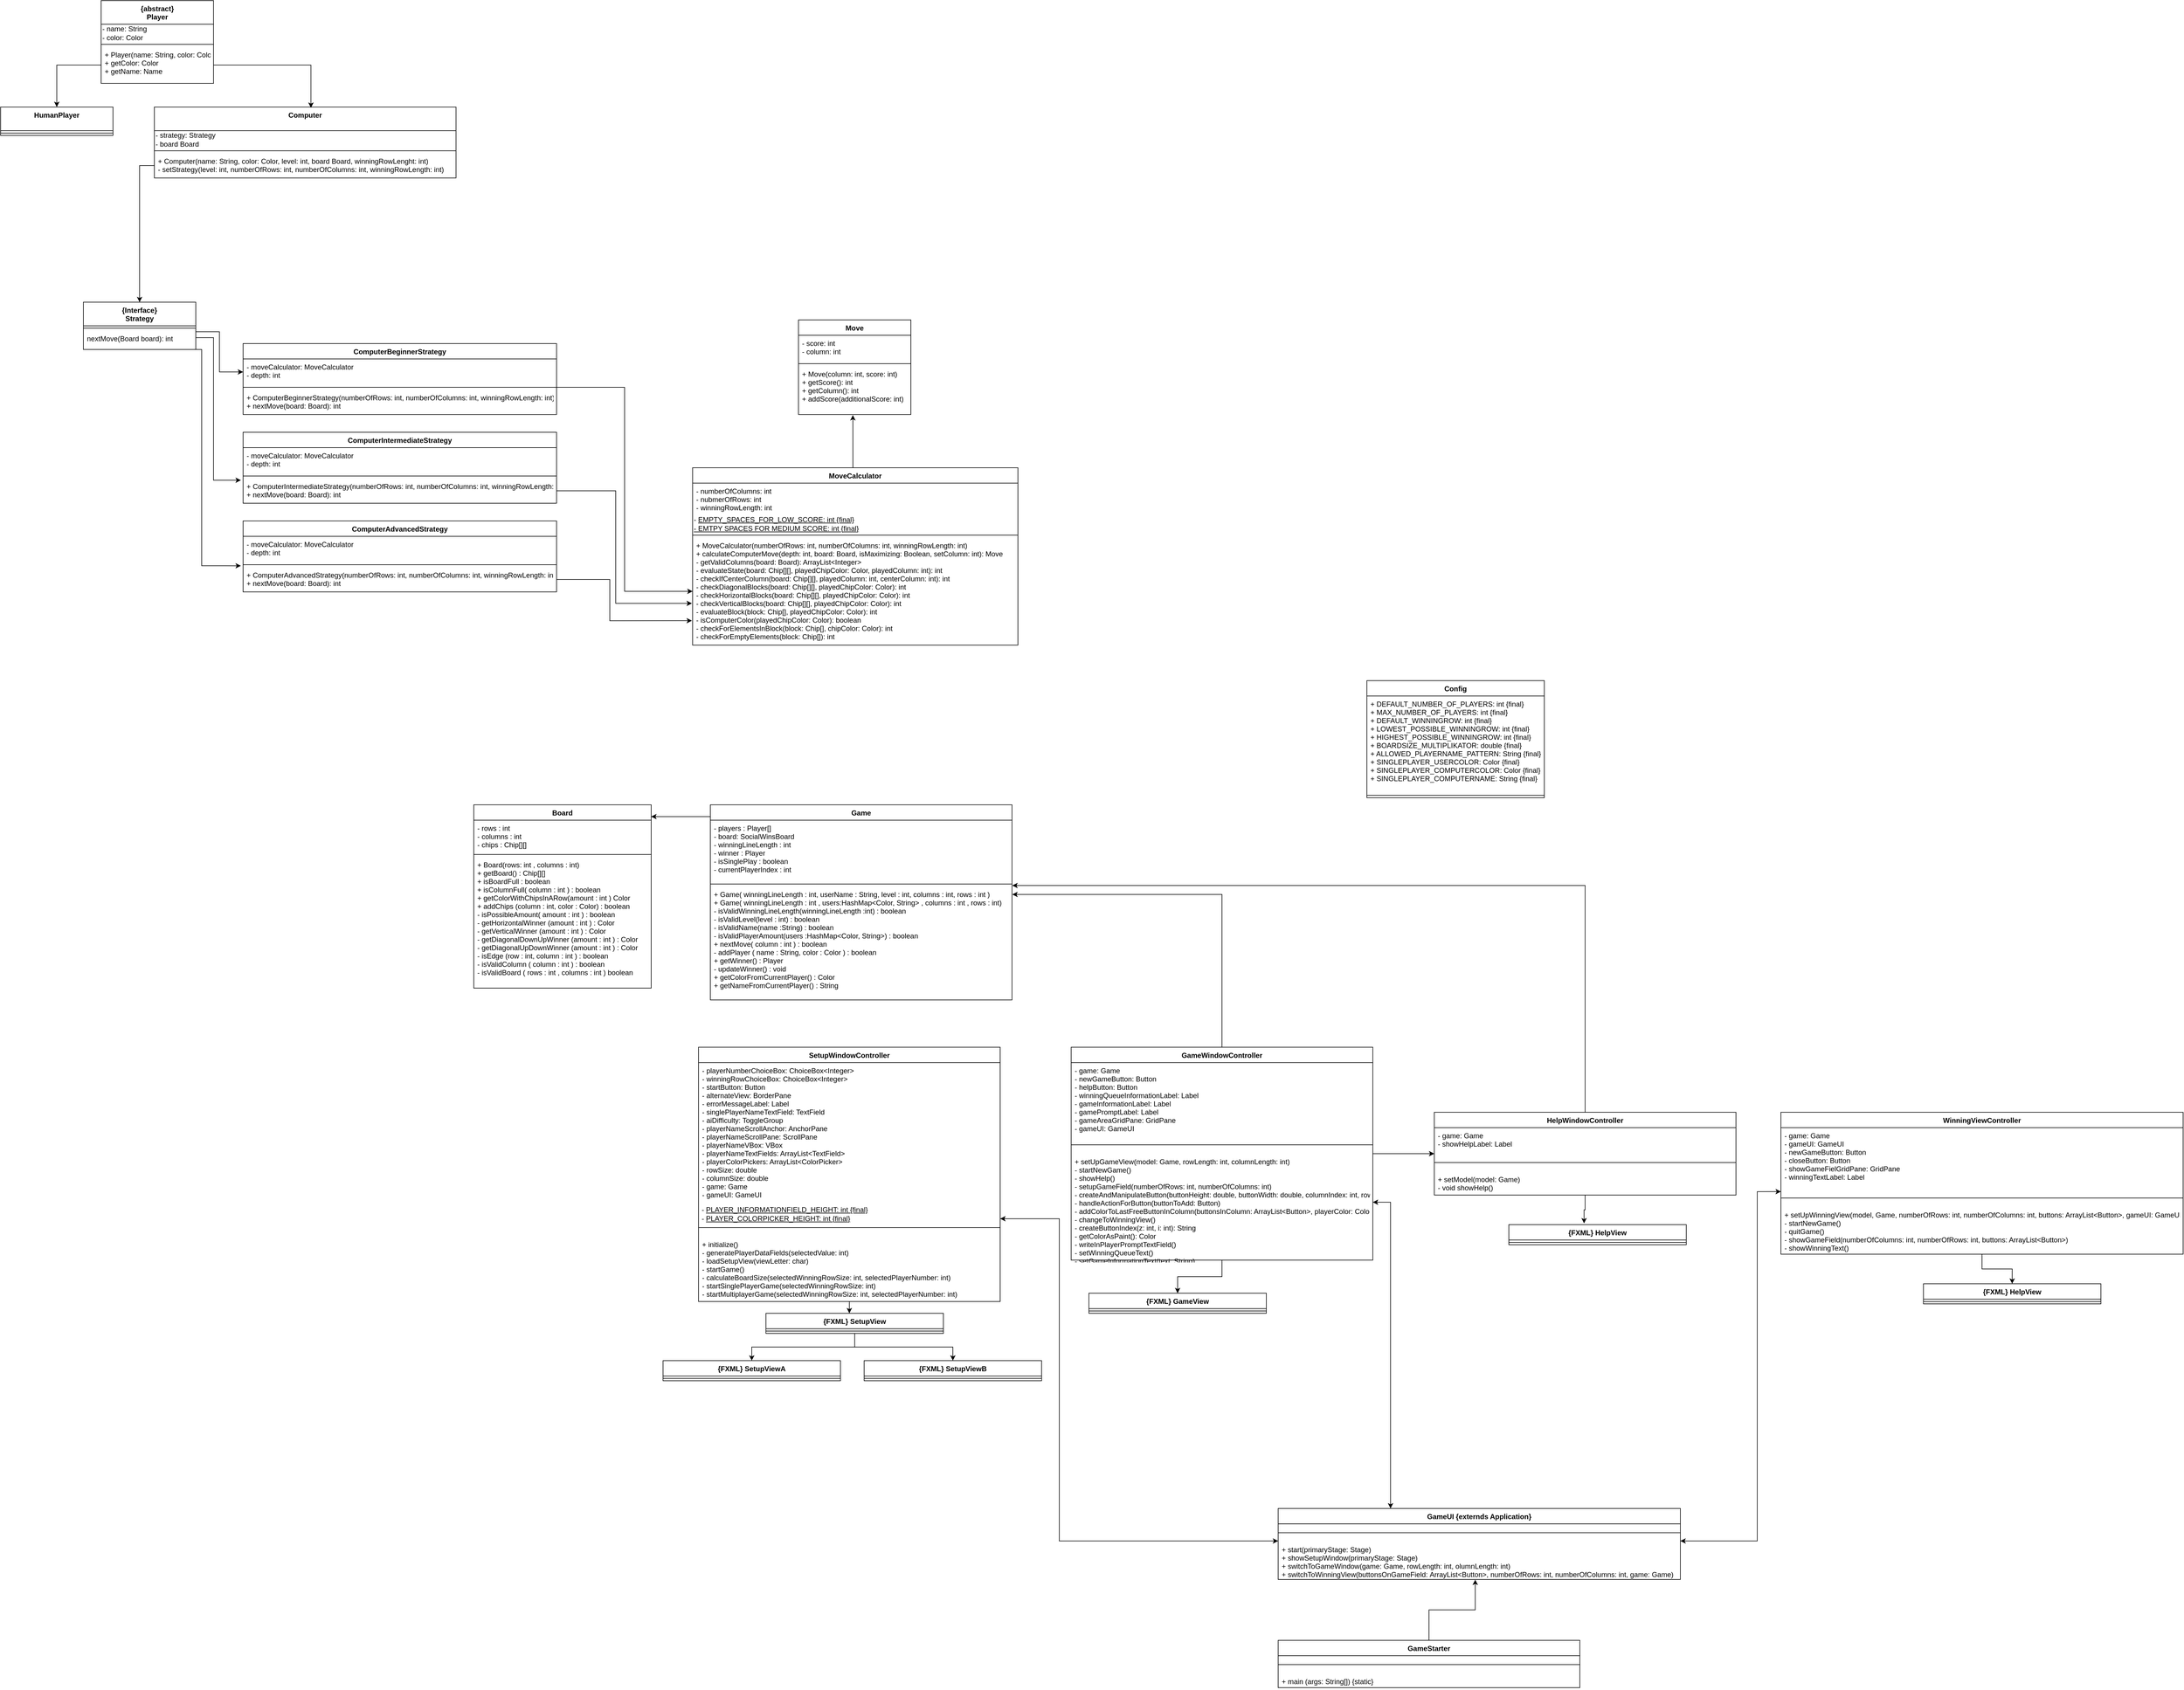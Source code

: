 <mxfile version="14.6.11" type="device"><diagram id="9Ed9OdNh4BtOiR-SQtaS" name="Page-1"><mxGraphModel dx="3671" dy="2689" grid="1" gridSize="10" guides="1" tooltips="1" connect="1" arrows="1" fold="1" page="1" pageScale="1" pageWidth="827" pageHeight="1169" math="0" shadow="0"><root><mxCell id="0"/><mxCell id="1" parent="0"/><mxCell id="uRFglynKYNF1CnmE4OdJ-5" value="Game&#xA;" style="swimlane;fontStyle=1;align=center;verticalAlign=top;childLayout=stackLayout;horizontal=1;startSize=26;horizontalStack=0;resizeParent=1;resizeParentMax=0;resizeLast=0;collapsible=1;marginBottom=0;" parent="1" vertex="1"><mxGeometry x="430" y="300" width="510" height="330" as="geometry"/></mxCell><mxCell id="uRFglynKYNF1CnmE4OdJ-6" value="- players : Player[]&#xA;- board: SocialWinsBoard&#xA;- winningLineLength : int&#xA;- winner : Player&#xA;- isSinglePlay : boolean&#xA;- currentPlayerIndex : int" style="text;strokeColor=none;fillColor=none;align=left;verticalAlign=top;spacingLeft=4;spacingRight=4;overflow=hidden;rotatable=0;points=[[0,0.5],[1,0.5]];portConstraint=eastwest;" parent="uRFglynKYNF1CnmE4OdJ-5" vertex="1"><mxGeometry y="26" width="510" height="104" as="geometry"/></mxCell><mxCell id="uRFglynKYNF1CnmE4OdJ-7" value="" style="line;strokeWidth=1;fillColor=none;align=left;verticalAlign=middle;spacingTop=-1;spacingLeft=3;spacingRight=3;rotatable=0;labelPosition=right;points=[];portConstraint=eastwest;" parent="uRFglynKYNF1CnmE4OdJ-5" vertex="1"><mxGeometry y="130" width="510" height="8" as="geometry"/></mxCell><mxCell id="uRFglynKYNF1CnmE4OdJ-8" value="+ Game( winningLineLength : int, userName : String, level : int, columns : int, rows : int )&#xA;+ Game( winningLineLength : int , users:HashMap&lt;Color, String&gt; , columns : int , rows : int) &#xA;- isValidWinningLineLength(winningLineLength :int) : boolean&#xA;- isValidLevel(level : int) : boolean&#xA;- isValidName(name :String) : boolean&#xA;- isValidPlayerAmount(users :HashMap&lt;Color, String&gt;) : boolean&#xA;+ nextMove( column : int ) : boolean&#xA;- addPlayer ( name : String, color : Color ) : boolean&#xA;+ getWinner() : Player&#xA;- updateWinner() : void&#xA;+ getColorFromCurrentPlayer() : Color&#xA;+ getNameFromCurrentPlayer() : String" style="text;strokeColor=none;fillColor=none;align=left;verticalAlign=top;spacingLeft=4;spacingRight=4;overflow=hidden;rotatable=0;points=[[0,0.5],[1,0.5]];portConstraint=eastwest;" parent="uRFglynKYNF1CnmE4OdJ-5" vertex="1"><mxGeometry y="138" width="510" height="192" as="geometry"/></mxCell><mxCell id="uRFglynKYNF1CnmE4OdJ-9" value="Config" style="swimlane;fontStyle=1;align=center;verticalAlign=top;childLayout=stackLayout;horizontal=1;startSize=26;horizontalStack=0;resizeParent=1;resizeParentMax=0;resizeLast=0;collapsible=1;marginBottom=0;" parent="1" vertex="1"><mxGeometry x="1540" y="90" width="300" height="198" as="geometry"/></mxCell><mxCell id="uRFglynKYNF1CnmE4OdJ-10" value="+ DEFAULT_NUMBER_OF_PLAYERS: int {final}&#xA;+ MAX_NUMBER_OF_PLAYERS: int {final}&#xA;+ DEFAULT_WINNINGROW: int {final}&#xA;+ LOWEST_POSSIBLE_WINNINGROW: int {final}&#xA;+ HIGHEST_POSSIBLE_WINNINGROW: int {final}&#xA;+ BOARDSIZE_MULTIPLIKATOR: double {final}&#xA;+ ALLOWED_PLAYERNAME_PATTERN: String {final}&#xA;+ SINGLEPLAYER_USERCOLOR: Color {final}&#xA;+ SINGLEPLAYER_COMPUTERCOLOR: Color {final}&#xA;+ SINGLEPLAYER_COMPUTERNAME: String {final}" style="text;strokeColor=none;fillColor=none;align=left;verticalAlign=top;spacingLeft=4;spacingRight=4;overflow=hidden;rotatable=0;points=[[0,0.5],[1,0.5]];portConstraint=eastwest;" parent="uRFglynKYNF1CnmE4OdJ-9" vertex="1"><mxGeometry y="26" width="300" height="164" as="geometry"/></mxCell><mxCell id="uRFglynKYNF1CnmE4OdJ-11" value="" style="line;strokeWidth=1;fillColor=none;align=left;verticalAlign=middle;spacingTop=-1;spacingLeft=3;spacingRight=3;rotatable=0;labelPosition=right;points=[];portConstraint=eastwest;" parent="uRFglynKYNF1CnmE4OdJ-9" vertex="1"><mxGeometry y="190" width="300" height="8" as="geometry"/></mxCell><mxCell id="uRFglynKYNF1CnmE4OdJ-12" style="edgeStyle=orthogonalEdgeStyle;rounded=0;orthogonalLoop=1;jettySize=auto;html=1;" parent="1" source="uRFglynKYNF1CnmE4OdJ-13" target="uRFglynKYNF1CnmE4OdJ-20" edge="1"><mxGeometry relative="1" as="geometry"><Array as="points"><mxPoint x="665" y="1150"/><mxPoint x="665" y="1150"/></Array></mxGeometry></mxCell><mxCell id="uRFglynKYNF1CnmE4OdJ-13" value="SetupWindowController" style="swimlane;fontStyle=1;align=center;verticalAlign=top;childLayout=stackLayout;horizontal=1;startSize=26;horizontalStack=0;resizeParent=1;resizeParentMax=0;resizeLast=0;collapsible=1;marginBottom=0;" parent="1" vertex="1"><mxGeometry x="410" y="710" width="510" height="430" as="geometry"/></mxCell><mxCell id="uRFglynKYNF1CnmE4OdJ-14" value="- playerNumberChoiceBox: ChoiceBox&lt;Integer&gt;&#xA;- winningRowChoiceBox: ChoiceBox&lt;Integer&gt;&#xA;- startButton: Button&#xA;- alternateView: BorderPane&#xA;- errorMessageLabel: Label&#xA;- singlePlayerNameTextField: TextField&#xA;- aiDifficulty: ToggleGroup&#xA;- playerNameScrollAnchor: AnchorPane&#xA;- playerNameScrollPane: ScrollPane&#xA;- playerNameVBox: VBox&#xA;- playerNameTextFields: ArrayList&lt;TextField&gt;&#xA;- playerColorPickers: ArrayList&lt;ColorPicker&gt;&#xA;- rowSize: double&#xA;- columnSize: double&#xA;- game: Game&#xA;- gameUI: GameUI" style="text;strokeColor=none;fillColor=none;align=left;verticalAlign=top;spacingLeft=4;spacingRight=4;overflow=hidden;rotatable=0;points=[[0,0.5],[1,0.5]];portConstraint=eastwest;" parent="uRFglynKYNF1CnmE4OdJ-13" vertex="1"><mxGeometry y="26" width="510" height="234" as="geometry"/></mxCell><mxCell id="uRFglynKYNF1CnmE4OdJ-15" value="&amp;nbsp;&lt;div align=&quot;left&quot;&gt;&amp;nbsp;- &lt;u&gt;PLAYER_INFORMATIONFIELD_HEIGHT: int {final}&lt;/u&gt; &lt;br&gt;&lt;/div&gt;&lt;div align=&quot;left&quot;&gt;&amp;nbsp;- &lt;u&gt;PLAYER_COLORPICKER_HEIGHT: int {final}&lt;/u&gt;&lt;/div&gt;" style="text;html=1;strokeColor=none;fillColor=none;align=left;verticalAlign=middle;whiteSpace=wrap;rounded=0;" parent="uRFglynKYNF1CnmE4OdJ-13" vertex="1"><mxGeometry y="260" width="510" height="30" as="geometry"/></mxCell><mxCell id="uRFglynKYNF1CnmE4OdJ-16" value="" style="line;strokeWidth=1;fillColor=none;align=left;verticalAlign=middle;spacingTop=-1;spacingLeft=3;spacingRight=3;rotatable=0;labelPosition=right;points=[];portConstraint=eastwest;" parent="uRFglynKYNF1CnmE4OdJ-13" vertex="1"><mxGeometry y="290" width="510" height="30" as="geometry"/></mxCell><mxCell id="uRFglynKYNF1CnmE4OdJ-17" value="+ initialize()&#xA;- generatePlayerDataFields(selectedValue: int)&#xA;- loadSetupView(viewLetter: char)&#xA;- startGame()&#xA;- calculateBoardSize(selectedWinningRowSize: int, selectedPlayerNumber: int)&#xA;- startSinglePlayerGame(selectedWinningRowSize: int)&#xA;- startMultiplayerGame(selectedWinningRowSize: int, selectedPlayerNumber: int)&#xA;&#xA;" style="text;strokeColor=none;fillColor=none;align=left;verticalAlign=top;spacingLeft=4;spacingRight=4;overflow=hidden;rotatable=0;points=[[0,0.5],[1,0.5]];portConstraint=eastwest;" parent="uRFglynKYNF1CnmE4OdJ-13" vertex="1"><mxGeometry y="320" width="510" height="110" as="geometry"/></mxCell><mxCell id="uRFglynKYNF1CnmE4OdJ-18" style="edgeStyle=orthogonalEdgeStyle;rounded=0;orthogonalLoop=1;jettySize=auto;html=1;exitX=0.5;exitY=1;exitDx=0;exitDy=0;" parent="1" source="uRFglynKYNF1CnmE4OdJ-20" target="uRFglynKYNF1CnmE4OdJ-22" edge="1"><mxGeometry relative="1" as="geometry"/></mxCell><mxCell id="uRFglynKYNF1CnmE4OdJ-19" style="edgeStyle=orthogonalEdgeStyle;rounded=0;orthogonalLoop=1;jettySize=auto;html=1;exitX=0.5;exitY=1;exitDx=0;exitDy=0;entryX=0.5;entryY=0;entryDx=0;entryDy=0;" parent="1" source="uRFglynKYNF1CnmE4OdJ-20" target="uRFglynKYNF1CnmE4OdJ-24" edge="1"><mxGeometry relative="1" as="geometry"/></mxCell><mxCell id="uRFglynKYNF1CnmE4OdJ-20" value="{FXML} SetupView" style="swimlane;fontStyle=1;align=center;verticalAlign=top;childLayout=stackLayout;horizontal=1;startSize=26;horizontalStack=0;resizeParent=1;resizeParentMax=0;resizeLast=0;collapsible=1;marginBottom=0;" parent="1" vertex="1"><mxGeometry x="524" y="1160" width="300" height="34" as="geometry"/></mxCell><mxCell id="uRFglynKYNF1CnmE4OdJ-21" value="" style="line;strokeWidth=1;fillColor=none;align=left;verticalAlign=middle;spacingTop=-1;spacingLeft=3;spacingRight=3;rotatable=0;labelPosition=right;points=[];portConstraint=eastwest;" parent="uRFglynKYNF1CnmE4OdJ-20" vertex="1"><mxGeometry y="26" width="300" height="8" as="geometry"/></mxCell><mxCell id="uRFglynKYNF1CnmE4OdJ-22" value="{FXML} SetupViewA" style="swimlane;fontStyle=1;align=center;verticalAlign=top;childLayout=stackLayout;horizontal=1;startSize=26;horizontalStack=0;resizeParent=1;resizeParentMax=0;resizeLast=0;collapsible=1;marginBottom=0;" parent="1" vertex="1"><mxGeometry x="350" y="1240" width="300" height="34" as="geometry"/></mxCell><mxCell id="uRFglynKYNF1CnmE4OdJ-23" value="" style="line;strokeWidth=1;fillColor=none;align=left;verticalAlign=middle;spacingTop=-1;spacingLeft=3;spacingRight=3;rotatable=0;labelPosition=right;points=[];portConstraint=eastwest;" parent="uRFglynKYNF1CnmE4OdJ-22" vertex="1"><mxGeometry y="26" width="300" height="8" as="geometry"/></mxCell><mxCell id="uRFglynKYNF1CnmE4OdJ-24" value="{FXML} SetupViewB" style="swimlane;fontStyle=1;align=center;verticalAlign=top;childLayout=stackLayout;horizontal=1;startSize=26;horizontalStack=0;resizeParent=1;resizeParentMax=0;resizeLast=0;collapsible=1;marginBottom=0;" parent="1" vertex="1"><mxGeometry x="690" y="1240" width="300" height="34" as="geometry"/></mxCell><mxCell id="uRFglynKYNF1CnmE4OdJ-25" value="" style="line;strokeWidth=1;fillColor=none;align=left;verticalAlign=middle;spacingTop=-1;spacingLeft=3;spacingRight=3;rotatable=0;labelPosition=right;points=[];portConstraint=eastwest;" parent="uRFglynKYNF1CnmE4OdJ-24" vertex="1"><mxGeometry y="26" width="300" height="8" as="geometry"/></mxCell><mxCell id="uRFglynKYNF1CnmE4OdJ-26" value="Board" style="swimlane;fontStyle=1;align=center;verticalAlign=top;childLayout=stackLayout;horizontal=1;startSize=26;horizontalStack=0;resizeParent=1;resizeParentMax=0;resizeLast=0;collapsible=1;marginBottom=0;" parent="1" vertex="1"><mxGeometry x="30" y="300" width="300" height="310" as="geometry"/></mxCell><mxCell id="uRFglynKYNF1CnmE4OdJ-27" value="- rows : int&#xA;- columns : int&#xA;- chips : Chip[][]&#xA;" style="text;strokeColor=none;fillColor=none;align=left;verticalAlign=top;spacingLeft=4;spacingRight=4;overflow=hidden;rotatable=0;points=[[0,0.5],[1,0.5]];portConstraint=eastwest;" parent="uRFglynKYNF1CnmE4OdJ-26" vertex="1"><mxGeometry y="26" width="300" height="54" as="geometry"/></mxCell><mxCell id="uRFglynKYNF1CnmE4OdJ-28" value="" style="line;strokeWidth=1;fillColor=none;align=left;verticalAlign=middle;spacingTop=-1;spacingLeft=3;spacingRight=3;rotatable=0;labelPosition=right;points=[];portConstraint=eastwest;" parent="uRFglynKYNF1CnmE4OdJ-26" vertex="1"><mxGeometry y="80" width="300" height="8" as="geometry"/></mxCell><mxCell id="uRFglynKYNF1CnmE4OdJ-29" value="+ Board(rows: int , columns : int)&#xA;+ getBoard() : Chip[][]&#xA;+ isBoardFull : boolean&#xA;+ isColumnFull( column : int ) : boolean&#xA;+ getColorWithChipsInARow(amount : int ) Color&#xA;+ addChips (column : int, color : Color) : boolean&#xA;- isPossibleAmount( amount : int ) : boolean&#xA;- getHorizontalWinner (amount : int ) : Color&#xA;- getVerticalWinner (amount : int ) : Color&#xA;- getDiagonalDownUpWinner (amount : int ) : Color&#xA;- getDiagonalUpDownWinner (amount : int ) : Color&#xA;- isEdge (row : int, column : int ) : boolean&#xA;- isValidColumn ( column : int ) : boolean&#xA;- isValidBoard ( rows : int , columns : int ) boolean" style="text;strokeColor=none;fillColor=none;align=left;verticalAlign=top;spacingLeft=4;spacingRight=4;overflow=hidden;rotatable=0;points=[[0,0.5],[1,0.5]];portConstraint=eastwest;" parent="uRFglynKYNF1CnmE4OdJ-26" vertex="1"><mxGeometry y="88" width="300" height="222" as="geometry"/></mxCell><mxCell id="uRFglynKYNF1CnmE4OdJ-30" style="edgeStyle=orthogonalEdgeStyle;rounded=0;orthogonalLoop=1;jettySize=auto;html=1;" parent="1" source="uRFglynKYNF1CnmE4OdJ-5" target="uRFglynKYNF1CnmE4OdJ-26" edge="1"><mxGeometry relative="1" as="geometry"><Array as="points"><mxPoint x="360" y="320"/><mxPoint x="360" y="320"/></Array><mxPoint x="380" y="260" as="sourcePoint"/><mxPoint x="380" y="640" as="targetPoint"/></mxGeometry></mxCell><mxCell id="XCrBafKpA9RttNwozqSw-8" style="edgeStyle=orthogonalEdgeStyle;rounded=0;orthogonalLoop=1;jettySize=auto;html=1;entryX=0.5;entryY=0;entryDx=0;entryDy=0;" parent="1" source="XCrBafKpA9RttNwozqSw-1" target="XCrBafKpA9RttNwozqSw-6" edge="1"><mxGeometry relative="1" as="geometry"/></mxCell><mxCell id="XCrBafKpA9RttNwozqSw-13" style="edgeStyle=orthogonalEdgeStyle;rounded=0;orthogonalLoop=1;jettySize=auto;html=1;entryX=0;entryY=0.5;entryDx=0;entryDy=0;" parent="1" source="XCrBafKpA9RttNwozqSw-1" target="XCrBafKpA9RttNwozqSw-9" edge="1"><mxGeometry relative="1" as="geometry"/></mxCell><mxCell id="XCrBafKpA9RttNwozqSw-17" style="edgeStyle=orthogonalEdgeStyle;rounded=0;orthogonalLoop=1;jettySize=auto;html=1;entryX=1.001;entryY=0.071;entryDx=0;entryDy=0;entryPerimeter=0;" parent="1" source="XCrBafKpA9RttNwozqSw-1" target="uRFglynKYNF1CnmE4OdJ-8" edge="1"><mxGeometry relative="1" as="geometry"/></mxCell><mxCell id="XCrBafKpA9RttNwozqSw-1" value="GameWindowController" style="swimlane;fontStyle=1;align=center;verticalAlign=top;childLayout=stackLayout;horizontal=1;startSize=26;horizontalStack=0;resizeParent=1;resizeParentMax=0;resizeLast=0;collapsible=1;marginBottom=0;" parent="1" vertex="1"><mxGeometry x="1040" y="710" width="510" height="360" as="geometry"/></mxCell><mxCell id="XCrBafKpA9RttNwozqSw-2" value="- game: Game&#xA;- newGameButton: Button&#xA;- helpButton: Button&#xA;- winningQueueInformationLabel: Label&#xA;- gameInformationLabel: Label&#xA;- gamePromptLabel: Label&#xA;- gameAreaGridPane: GridPane&#xA;- gameUI: GameUI" style="text;strokeColor=none;fillColor=none;align=left;verticalAlign=top;spacingLeft=4;spacingRight=4;overflow=hidden;rotatable=0;points=[[0,0.5],[1,0.5]];portConstraint=eastwest;" parent="XCrBafKpA9RttNwozqSw-1" vertex="1"><mxGeometry y="26" width="510" height="124" as="geometry"/></mxCell><mxCell id="XCrBafKpA9RttNwozqSw-4" value="" style="line;strokeWidth=1;fillColor=none;align=left;verticalAlign=middle;spacingTop=-1;spacingLeft=3;spacingRight=3;rotatable=0;labelPosition=right;points=[];portConstraint=eastwest;" parent="XCrBafKpA9RttNwozqSw-1" vertex="1"><mxGeometry y="150" width="510" height="30" as="geometry"/></mxCell><mxCell id="XCrBafKpA9RttNwozqSw-5" value="+ setUpGameView(model: Game, rowLength: int, columnLength: int)&#xA;- startNewGame()&#xA;- showHelp()&#xA;- setupGameField(numberOfRows: int, numberOfColumns: int)&#xA;- createAndManipulateButton(buttonHeight: double, buttonWidth: double, columnIndex: int, rowIndex: int): Button&#xA;- handleActionForButton(buttonToAdd: Button)&#xA;- addColorToLastFreeButtonInColumn(buttonsInColumn: ArrayList&lt;Button&gt;, playerColor: Color)&#xA;- changeToWinningView()&#xA;- createButtonIndex(z: int, i: int): String&#xA;- getColorAsPaint(): Color&#xA;- writeInPlayerPromptTextField()&#xA;- setWinningQueueText()&#xA;- setGameInformationText(text: String)&#xA;&#xA;" style="text;strokeColor=none;fillColor=none;align=left;verticalAlign=top;spacingLeft=4;spacingRight=4;overflow=hidden;rotatable=0;points=[[0,0.5],[1,0.5]];portConstraint=eastwest;" parent="XCrBafKpA9RttNwozqSw-1" vertex="1"><mxGeometry y="180" width="510" height="180" as="geometry"/></mxCell><mxCell id="XCrBafKpA9RttNwozqSw-6" value="{FXML} GameView" style="swimlane;fontStyle=1;align=center;verticalAlign=top;childLayout=stackLayout;horizontal=1;startSize=26;horizontalStack=0;resizeParent=1;resizeParentMax=0;resizeLast=0;collapsible=1;marginBottom=0;" parent="1" vertex="1"><mxGeometry x="1070" y="1126" width="300" height="34" as="geometry"/></mxCell><mxCell id="XCrBafKpA9RttNwozqSw-7" value="" style="line;strokeWidth=1;fillColor=none;align=left;verticalAlign=middle;spacingTop=-1;spacingLeft=3;spacingRight=3;rotatable=0;labelPosition=right;points=[];portConstraint=eastwest;" parent="XCrBafKpA9RttNwozqSw-6" vertex="1"><mxGeometry y="26" width="300" height="8" as="geometry"/></mxCell><mxCell id="XCrBafKpA9RttNwozqSw-16" style="edgeStyle=orthogonalEdgeStyle;rounded=0;orthogonalLoop=1;jettySize=auto;html=1;entryX=0.424;entryY=-0.062;entryDx=0;entryDy=0;entryPerimeter=0;" parent="1" source="XCrBafKpA9RttNwozqSw-9" target="XCrBafKpA9RttNwozqSw-14" edge="1"><mxGeometry relative="1" as="geometry"/></mxCell><mxCell id="XCrBafKpA9RttNwozqSw-18" style="edgeStyle=orthogonalEdgeStyle;rounded=0;orthogonalLoop=1;jettySize=auto;html=1;entryX=1.001;entryY=-0.008;entryDx=0;entryDy=0;entryPerimeter=0;" parent="1" source="XCrBafKpA9RttNwozqSw-9" target="uRFglynKYNF1CnmE4OdJ-8" edge="1"><mxGeometry relative="1" as="geometry"/></mxCell><mxCell id="XCrBafKpA9RttNwozqSw-9" value="HelpWindowController" style="swimlane;fontStyle=1;align=center;verticalAlign=top;childLayout=stackLayout;horizontal=1;startSize=26;horizontalStack=0;resizeParent=1;resizeParentMax=0;resizeLast=0;collapsible=1;marginBottom=0;" parent="1" vertex="1"><mxGeometry x="1654" y="820" width="510" height="140" as="geometry"/></mxCell><mxCell id="XCrBafKpA9RttNwozqSw-10" value="- game: Game&#xA;- showHelpLabel: Label" style="text;strokeColor=none;fillColor=none;align=left;verticalAlign=top;spacingLeft=4;spacingRight=4;overflow=hidden;rotatable=0;points=[[0,0.5],[1,0.5]];portConstraint=eastwest;" parent="XCrBafKpA9RttNwozqSw-9" vertex="1"><mxGeometry y="26" width="510" height="44" as="geometry"/></mxCell><mxCell id="XCrBafKpA9RttNwozqSw-11" value="" style="line;strokeWidth=1;fillColor=none;align=left;verticalAlign=middle;spacingTop=-1;spacingLeft=3;spacingRight=3;rotatable=0;labelPosition=right;points=[];portConstraint=eastwest;" parent="XCrBafKpA9RttNwozqSw-9" vertex="1"><mxGeometry y="70" width="510" height="30" as="geometry"/></mxCell><mxCell id="XCrBafKpA9RttNwozqSw-12" value="+ setModel(model: Game)&#xA;- void showHelp()&#xA;&#xA;" style="text;strokeColor=none;fillColor=none;align=left;verticalAlign=top;spacingLeft=4;spacingRight=4;overflow=hidden;rotatable=0;points=[[0,0.5],[1,0.5]];portConstraint=eastwest;" parent="XCrBafKpA9RttNwozqSw-9" vertex="1"><mxGeometry y="100" width="510" height="40" as="geometry"/></mxCell><mxCell id="XCrBafKpA9RttNwozqSw-14" value="{FXML} HelpView" style="swimlane;fontStyle=1;align=center;verticalAlign=top;childLayout=stackLayout;horizontal=1;startSize=26;horizontalStack=0;resizeParent=1;resizeParentMax=0;resizeLast=0;collapsible=1;marginBottom=0;" parent="1" vertex="1"><mxGeometry x="1780" y="1010" width="300" height="34" as="geometry"/></mxCell><mxCell id="XCrBafKpA9RttNwozqSw-15" value="" style="line;strokeWidth=1;fillColor=none;align=left;verticalAlign=middle;spacingTop=-1;spacingLeft=3;spacingRight=3;rotatable=0;labelPosition=right;points=[];portConstraint=eastwest;" parent="XCrBafKpA9RttNwozqSw-14" vertex="1"><mxGeometry y="26" width="300" height="8" as="geometry"/></mxCell><mxCell id="XCrBafKpA9RttNwozqSw-26" style="edgeStyle=orthogonalEdgeStyle;rounded=0;orthogonalLoop=1;jettySize=auto;html=1;entryX=0.49;entryY=1.007;entryDx=0;entryDy=0;entryPerimeter=0;" parent="1" source="XCrBafKpA9RttNwozqSw-19" target="XCrBafKpA9RttNwozqSw-25" edge="1"><mxGeometry relative="1" as="geometry"/></mxCell><mxCell id="XCrBafKpA9RttNwozqSw-19" value="GameStarter" style="swimlane;fontStyle=1;align=center;verticalAlign=top;childLayout=stackLayout;horizontal=1;startSize=26;horizontalStack=0;resizeParent=1;resizeParentMax=0;resizeLast=0;collapsible=1;marginBottom=0;" parent="1" vertex="1"><mxGeometry x="1390" y="1713" width="510" height="80" as="geometry"/></mxCell><mxCell id="XCrBafKpA9RttNwozqSw-21" value="" style="line;strokeWidth=1;fillColor=none;align=left;verticalAlign=middle;spacingTop=-1;spacingLeft=3;spacingRight=3;rotatable=0;labelPosition=right;points=[];portConstraint=eastwest;" parent="XCrBafKpA9RttNwozqSw-19" vertex="1"><mxGeometry y="26" width="510" height="30" as="geometry"/></mxCell><mxCell id="XCrBafKpA9RttNwozqSw-22" value="+ main (args: String[]) {static}" style="text;strokeColor=none;fillColor=none;align=left;verticalAlign=top;spacingLeft=4;spacingRight=4;overflow=hidden;rotatable=0;points=[[0,0.5],[1,0.5]];portConstraint=eastwest;" parent="XCrBafKpA9RttNwozqSw-19" vertex="1"><mxGeometry y="56" width="510" height="24" as="geometry"/></mxCell><mxCell id="XCrBafKpA9RttNwozqSw-28" style="edgeStyle=orthogonalEdgeStyle;rounded=0;orthogonalLoop=1;jettySize=auto;html=1;entryX=1;entryY=0.456;entryDx=0;entryDy=0;entryPerimeter=0;startArrow=classic;startFill=1;" parent="1" source="XCrBafKpA9RttNwozqSw-23" target="XCrBafKpA9RttNwozqSw-5" edge="1"><mxGeometry relative="1" as="geometry"><Array as="points"><mxPoint x="1580" y="972"/></Array></mxGeometry></mxCell><mxCell id="XCrBafKpA9RttNwozqSw-29" style="edgeStyle=orthogonalEdgeStyle;rounded=0;orthogonalLoop=1;jettySize=auto;html=1;entryX=1;entryY=1;entryDx=0;entryDy=0;startArrow=classic;startFill=1;" parent="1" source="XCrBafKpA9RttNwozqSw-23" target="uRFglynKYNF1CnmE4OdJ-15" edge="1"><mxGeometry relative="1" as="geometry"><Array as="points"><mxPoint x="1020" y="1545"/><mxPoint x="1020" y="1000"/></Array></mxGeometry></mxCell><mxCell id="oss4Fm5Z9hbPx653TXZi-8" style="edgeStyle=orthogonalEdgeStyle;rounded=0;orthogonalLoop=1;jettySize=auto;html=1;entryX=0;entryY=1.04;entryDx=0;entryDy=0;entryPerimeter=0;startArrow=classic;startFill=1;" parent="1" source="XCrBafKpA9RttNwozqSw-23" target="oss4Fm5Z9hbPx653TXZi-2" edge="1"><mxGeometry relative="1" as="geometry"><Array as="points"><mxPoint x="2200" y="1545"/><mxPoint x="2200" y="954"/></Array></mxGeometry></mxCell><mxCell id="XCrBafKpA9RttNwozqSw-23" value="GameUI {externds Application}" style="swimlane;fontStyle=1;align=center;verticalAlign=top;childLayout=stackLayout;horizontal=1;startSize=26;horizontalStack=0;resizeParent=1;resizeParentMax=0;resizeLast=0;collapsible=1;marginBottom=0;" parent="1" vertex="1"><mxGeometry x="1390" y="1490" width="680" height="120" as="geometry"/></mxCell><mxCell id="XCrBafKpA9RttNwozqSw-24" value="" style="line;strokeWidth=1;fillColor=none;align=left;verticalAlign=middle;spacingTop=-1;spacingLeft=3;spacingRight=3;rotatable=0;labelPosition=right;points=[];portConstraint=eastwest;" parent="XCrBafKpA9RttNwozqSw-23" vertex="1"><mxGeometry y="26" width="680" height="30" as="geometry"/></mxCell><mxCell id="XCrBafKpA9RttNwozqSw-25" value="+ start(primaryStage: Stage)&#xA;+ showSetupWindow(primaryStage: Stage)&#xA;+ switchToGameWindow(game: Game, rowLength: int, olumnLength: int)&#xA;+ switchToWinningView(buttonsOnGameField: ArrayList&lt;Button&gt;, numberOfRows: int, numberOfColumns: int, game: Game)" style="text;strokeColor=none;fillColor=none;align=left;verticalAlign=top;spacingLeft=4;spacingRight=4;overflow=hidden;rotatable=0;points=[[0,0.5],[1,0.5]];portConstraint=eastwest;" parent="XCrBafKpA9RttNwozqSw-23" vertex="1"><mxGeometry y="56" width="680" height="64" as="geometry"/></mxCell><mxCell id="oss4Fm5Z9hbPx653TXZi-7" style="edgeStyle=orthogonalEdgeStyle;rounded=0;orthogonalLoop=1;jettySize=auto;html=1;entryX=0.5;entryY=0;entryDx=0;entryDy=0;" parent="1" source="oss4Fm5Z9hbPx653TXZi-1" target="oss4Fm5Z9hbPx653TXZi-5" edge="1"><mxGeometry relative="1" as="geometry"/></mxCell><mxCell id="oss4Fm5Z9hbPx653TXZi-1" value="WinningViewController" style="swimlane;fontStyle=1;align=center;verticalAlign=top;childLayout=stackLayout;horizontal=1;startSize=26;horizontalStack=0;resizeParent=1;resizeParentMax=0;resizeLast=0;collapsible=1;marginBottom=0;" parent="1" vertex="1"><mxGeometry x="2240" y="820" width="680" height="240" as="geometry"/></mxCell><mxCell id="oss4Fm5Z9hbPx653TXZi-2" value="- game: Game&#xA;- gameUI: GameUI&#xA;- newGameButton: Button&#xA;- closeButton: Button&#xA;- showGameFielGridPane: GridPane&#xA;- winningTextLabel: Label" style="text;strokeColor=none;fillColor=none;align=left;verticalAlign=top;spacingLeft=4;spacingRight=4;overflow=hidden;rotatable=0;points=[[0,0.5],[1,0.5]];portConstraint=eastwest;" parent="oss4Fm5Z9hbPx653TXZi-1" vertex="1"><mxGeometry y="26" width="680" height="104" as="geometry"/></mxCell><mxCell id="oss4Fm5Z9hbPx653TXZi-3" value="" style="line;strokeWidth=1;fillColor=none;align=left;verticalAlign=middle;spacingTop=-1;spacingLeft=3;spacingRight=3;rotatable=0;labelPosition=right;points=[];portConstraint=eastwest;" parent="oss4Fm5Z9hbPx653TXZi-1" vertex="1"><mxGeometry y="130" width="680" height="30" as="geometry"/></mxCell><mxCell id="oss4Fm5Z9hbPx653TXZi-4" value="+ setUpWinningView(model, Game, numberOfRows: int, numberOfColumns: int, buttons: ArrayList&lt;Button&gt;, gameUI: GameUI)&#xA;- startNewGame()&#xA;- quitGame()&#xA;- showGameField(numberOfColumns: int, numberOfRows: int, buttons: ArrayList&lt;Button&gt;)&#xA;- showWinningText()" style="text;strokeColor=none;fillColor=none;align=left;verticalAlign=top;spacingLeft=4;spacingRight=4;overflow=hidden;rotatable=0;points=[[0,0.5],[1,0.5]];portConstraint=eastwest;" parent="oss4Fm5Z9hbPx653TXZi-1" vertex="1"><mxGeometry y="160" width="680" height="80" as="geometry"/></mxCell><mxCell id="oss4Fm5Z9hbPx653TXZi-5" value="{FXML} HelpView" style="swimlane;fontStyle=1;align=center;verticalAlign=top;childLayout=stackLayout;horizontal=1;startSize=26;horizontalStack=0;resizeParent=1;resizeParentMax=0;resizeLast=0;collapsible=1;marginBottom=0;" parent="1" vertex="1"><mxGeometry x="2481" y="1110" width="300" height="34" as="geometry"/></mxCell><mxCell id="oss4Fm5Z9hbPx653TXZi-6" value="" style="line;strokeWidth=1;fillColor=none;align=left;verticalAlign=middle;spacingTop=-1;spacingLeft=3;spacingRight=3;rotatable=0;labelPosition=right;points=[];portConstraint=eastwest;" parent="oss4Fm5Z9hbPx653TXZi-5" vertex="1"><mxGeometry y="26" width="300" height="8" as="geometry"/></mxCell><mxCell id="BdQIZn6ZivdweKjEHEf0-11" style="edgeStyle=orthogonalEdgeStyle;rounded=0;orthogonalLoop=1;jettySize=auto;html=1;entryX=0.484;entryY=1.012;entryDx=0;entryDy=0;entryPerimeter=0;" edge="1" parent="1" source="BdQIZn6ZivdweKjEHEf0-1" target="BdQIZn6ZivdweKjEHEf0-10"><mxGeometry relative="1" as="geometry"><mxPoint x="675" y="-350" as="targetPoint"/><Array as="points"><mxPoint x="671" y="-290"/><mxPoint x="671" y="-290"/></Array></mxGeometry></mxCell><mxCell id="BdQIZn6ZivdweKjEHEf0-1" value="MoveCalculator" style="swimlane;fontStyle=1;align=center;verticalAlign=top;childLayout=stackLayout;horizontal=1;startSize=26;horizontalStack=0;resizeParent=1;resizeParentMax=0;resizeLast=0;collapsible=1;marginBottom=0;" vertex="1" parent="1"><mxGeometry x="400" y="-270" width="550" height="300" as="geometry"/></mxCell><mxCell id="BdQIZn6ZivdweKjEHEf0-2" value="- numberOfColumns: int&#xA;- nubmerOfRows: int&#xA;- winningRowLength: int&#xA;" style="text;strokeColor=none;fillColor=none;align=left;verticalAlign=top;spacingLeft=4;spacingRight=4;overflow=hidden;rotatable=0;points=[[0,0.5],[1,0.5]];portConstraint=eastwest;" vertex="1" parent="BdQIZn6ZivdweKjEHEf0-1"><mxGeometry y="26" width="550" height="54" as="geometry"/></mxCell><mxCell id="BdQIZn6ZivdweKjEHEf0-5" value="- &lt;u&gt;EMPTY_SPACES_FOR_LOW_SCORE: int {final}&lt;br&gt;- EMTPY SPACES FOR MEDIUM SCORE: int {final}&lt;/u&gt;" style="text;html=1;strokeColor=none;fillColor=none;align=left;verticalAlign=middle;whiteSpace=wrap;rounded=0;" vertex="1" parent="BdQIZn6ZivdweKjEHEf0-1"><mxGeometry y="80" width="550" height="30" as="geometry"/></mxCell><mxCell id="BdQIZn6ZivdweKjEHEf0-3" value="" style="line;strokeWidth=1;fillColor=none;align=left;verticalAlign=middle;spacingTop=-1;spacingLeft=3;spacingRight=3;rotatable=0;labelPosition=right;points=[];portConstraint=eastwest;" vertex="1" parent="BdQIZn6ZivdweKjEHEf0-1"><mxGeometry y="110" width="550" height="8" as="geometry"/></mxCell><mxCell id="BdQIZn6ZivdweKjEHEf0-4" value="+ MoveCalculator(numberOfRows: int, numberOfColumns: int, winningRowLength: int)&#xA;+ calculateComputerMove(depth: int, board: Board, isMaximizing: Boolean, setColumn: int): Move&#xA;- getValidColumns(board: Board): ArrayList&lt;Integer&gt;&#xA;- evaluateState(board: Chip[][], playedChipColor: Color, playedColumn: int): int&#xA;- checkIfCenterColumn(board: Chip[][], playedColumn: int, centerColumn: int): int&#xA;- checkDiagonalBlocks(board: Chip[][], playedChipColor: Color): int&#xA;- checkHorizontalBlocks(board: Chip[][], playedChipColor: Color): int&#xA;- checkVerticalBlocks(board: Chip[][], playedChipColor: Color): int&#xA;- evaluateBlock(block: Chip[], playedChipColor: Color): int&#xA;- isComputerColor(playedChipColor: Color): boolean&#xA;- checkForElementsInBlock(block: Chip[], chipColor: Color): int&#xA;- checkForEmptyElements(block: Chip[]): int&#xA;" style="text;strokeColor=none;fillColor=none;align=left;verticalAlign=top;spacingLeft=4;spacingRight=4;overflow=hidden;rotatable=0;points=[[0,0.5],[1,0.5]];portConstraint=eastwest;" vertex="1" parent="BdQIZn6ZivdweKjEHEf0-1"><mxGeometry y="118" width="550" height="182" as="geometry"/></mxCell><mxCell id="BdQIZn6ZivdweKjEHEf0-6" value="Move" style="swimlane;fontStyle=1;align=center;verticalAlign=top;childLayout=stackLayout;horizontal=1;startSize=26;horizontalStack=0;resizeParent=1;resizeParentMax=0;resizeLast=0;collapsible=1;marginBottom=0;" vertex="1" parent="1"><mxGeometry x="579" y="-520" width="190" height="160" as="geometry"/></mxCell><mxCell id="BdQIZn6ZivdweKjEHEf0-7" value="- score: int&#xA;- column: int" style="text;strokeColor=none;fillColor=none;align=left;verticalAlign=top;spacingLeft=4;spacingRight=4;overflow=hidden;rotatable=0;points=[[0,0.5],[1,0.5]];portConstraint=eastwest;" vertex="1" parent="BdQIZn6ZivdweKjEHEf0-6"><mxGeometry y="26" width="190" height="44" as="geometry"/></mxCell><mxCell id="BdQIZn6ZivdweKjEHEf0-9" value="" style="line;strokeWidth=1;fillColor=none;align=left;verticalAlign=middle;spacingTop=-1;spacingLeft=3;spacingRight=3;rotatable=0;labelPosition=right;points=[];portConstraint=eastwest;" vertex="1" parent="BdQIZn6ZivdweKjEHEf0-6"><mxGeometry y="70" width="190" height="8" as="geometry"/></mxCell><mxCell id="BdQIZn6ZivdweKjEHEf0-10" value="+ Move(column: int, score: int)&#xA;+ getScore(): int&#xA;+ getColumn(): int&#xA;+ addScore(additionalScore: int)&#xA;" style="text;strokeColor=none;fillColor=none;align=left;verticalAlign=top;spacingLeft=4;spacingRight=4;overflow=hidden;rotatable=0;points=[[0,0.5],[1,0.5]];portConstraint=eastwest;" vertex="1" parent="BdQIZn6ZivdweKjEHEf0-6"><mxGeometry y="78" width="190" height="82" as="geometry"/></mxCell><mxCell id="BdQIZn6ZivdweKjEHEf0-37" style="edgeStyle=orthogonalEdgeStyle;rounded=0;orthogonalLoop=1;jettySize=auto;html=1;exitX=1;exitY=0.75;exitDx=0;exitDy=0;entryX=-0.007;entryY=0.074;entryDx=0;entryDy=0;entryPerimeter=0;" edge="1" parent="1" source="BdQIZn6ZivdweKjEHEf0-13" target="BdQIZn6ZivdweKjEHEf0-24"><mxGeometry relative="1" as="geometry"><Array as="points"><mxPoint x="-410" y="-490"/><mxPoint x="-410" y="-249"/></Array></mxGeometry></mxCell><mxCell id="BdQIZn6ZivdweKjEHEf0-38" style="edgeStyle=orthogonalEdgeStyle;rounded=0;orthogonalLoop=1;jettySize=auto;html=1;exitX=1;exitY=0.75;exitDx=0;exitDy=0;entryX=-0.007;entryY=-0.052;entryDx=0;entryDy=0;entryPerimeter=0;" edge="1" parent="1" source="BdQIZn6ZivdweKjEHEf0-13" target="BdQIZn6ZivdweKjEHEf0-28"><mxGeometry relative="1" as="geometry"><Array as="points"><mxPoint x="-440" y="-470"/><mxPoint x="-430" y="-470"/><mxPoint x="-430" y="-104"/></Array></mxGeometry></mxCell><mxCell id="BdQIZn6ZivdweKjEHEf0-13" value="{Interface}&#xA;Strategy" style="swimlane;fontStyle=1;align=center;verticalAlign=top;childLayout=stackLayout;horizontal=1;startSize=40;horizontalStack=0;resizeParent=1;resizeParentMax=0;resizeLast=0;collapsible=1;marginBottom=0;" vertex="1" parent="1"><mxGeometry x="-630" y="-550" width="190" height="80" as="geometry"/></mxCell><mxCell id="BdQIZn6ZivdweKjEHEf0-15" value="" style="line;strokeWidth=1;fillColor=none;align=left;verticalAlign=middle;spacingTop=-1;spacingLeft=3;spacingRight=3;rotatable=0;labelPosition=right;points=[];portConstraint=eastwest;" vertex="1" parent="BdQIZn6ZivdweKjEHEf0-13"><mxGeometry y="40" width="190" height="8" as="geometry"/></mxCell><mxCell id="BdQIZn6ZivdweKjEHEf0-16" value="nextMove(Board board): int" style="text;strokeColor=none;fillColor=none;align=left;verticalAlign=top;spacingLeft=4;spacingRight=4;overflow=hidden;rotatable=0;points=[[0,0.5],[1,0.5]];portConstraint=eastwest;" vertex="1" parent="BdQIZn6ZivdweKjEHEf0-13"><mxGeometry y="48" width="190" height="32" as="geometry"/></mxCell><mxCell id="BdQIZn6ZivdweKjEHEf0-17" value="ComputerBeginnerStrategy" style="swimlane;fontStyle=1;align=center;verticalAlign=top;childLayout=stackLayout;horizontal=1;startSize=26;horizontalStack=0;resizeParent=1;resizeParentMax=0;resizeLast=0;collapsible=1;marginBottom=0;" vertex="1" parent="1"><mxGeometry x="-360" y="-480" width="530" height="120" as="geometry"/></mxCell><mxCell id="BdQIZn6ZivdweKjEHEf0-18" value="- moveCalculator: MoveCalculator&#xA;- depth: int" style="text;strokeColor=none;fillColor=none;align=left;verticalAlign=top;spacingLeft=4;spacingRight=4;overflow=hidden;rotatable=0;points=[[0,0.5],[1,0.5]];portConstraint=eastwest;" vertex="1" parent="BdQIZn6ZivdweKjEHEf0-17"><mxGeometry y="26" width="530" height="44" as="geometry"/></mxCell><mxCell id="BdQIZn6ZivdweKjEHEf0-19" value="" style="line;strokeWidth=1;fillColor=none;align=left;verticalAlign=middle;spacingTop=-1;spacingLeft=3;spacingRight=3;rotatable=0;labelPosition=right;points=[];portConstraint=eastwest;" vertex="1" parent="BdQIZn6ZivdweKjEHEf0-17"><mxGeometry y="70" width="530" height="8" as="geometry"/></mxCell><mxCell id="BdQIZn6ZivdweKjEHEf0-20" value="+ ComputerBeginnerStrategy(numberOfRows: int, numberOfColumns: int, winningRowLength: int)&#xA;+ nextMove(board: Board): int&#xA;" style="text;strokeColor=none;fillColor=none;align=left;verticalAlign=top;spacingLeft=4;spacingRight=4;overflow=hidden;rotatable=0;points=[[0,0.5],[1,0.5]];portConstraint=eastwest;" vertex="1" parent="BdQIZn6ZivdweKjEHEf0-17"><mxGeometry y="78" width="530" height="42" as="geometry"/></mxCell><mxCell id="BdQIZn6ZivdweKjEHEf0-21" value="ComputerIntermediateStrategy" style="swimlane;fontStyle=1;align=center;verticalAlign=top;childLayout=stackLayout;horizontal=1;startSize=26;horizontalStack=0;resizeParent=1;resizeParentMax=0;resizeLast=0;collapsible=1;marginBottom=0;" vertex="1" parent="1"><mxGeometry x="-360" y="-330" width="530" height="120" as="geometry"/></mxCell><mxCell id="BdQIZn6ZivdweKjEHEf0-22" value="- moveCalculator: MoveCalculator&#xA;- depth: int" style="text;strokeColor=none;fillColor=none;align=left;verticalAlign=top;spacingLeft=4;spacingRight=4;overflow=hidden;rotatable=0;points=[[0,0.5],[1,0.5]];portConstraint=eastwest;" vertex="1" parent="BdQIZn6ZivdweKjEHEf0-21"><mxGeometry y="26" width="530" height="44" as="geometry"/></mxCell><mxCell id="BdQIZn6ZivdweKjEHEf0-23" value="" style="line;strokeWidth=1;fillColor=none;align=left;verticalAlign=middle;spacingTop=-1;spacingLeft=3;spacingRight=3;rotatable=0;labelPosition=right;points=[];portConstraint=eastwest;" vertex="1" parent="BdQIZn6ZivdweKjEHEf0-21"><mxGeometry y="70" width="530" height="8" as="geometry"/></mxCell><mxCell id="BdQIZn6ZivdweKjEHEf0-24" value="+ ComputerIntermediateStrategy(numberOfRows: int, numberOfColumns: int, winningRowLength: int)&#xA;+ nextMove(board: Board): int&#xA;" style="text;strokeColor=none;fillColor=none;align=left;verticalAlign=top;spacingLeft=4;spacingRight=4;overflow=hidden;rotatable=0;points=[[0,0.5],[1,0.5]];portConstraint=eastwest;" vertex="1" parent="BdQIZn6ZivdweKjEHEf0-21"><mxGeometry y="78" width="530" height="42" as="geometry"/></mxCell><mxCell id="BdQIZn6ZivdweKjEHEf0-25" value="ComputerAdvancedStrategy" style="swimlane;fontStyle=1;align=center;verticalAlign=top;childLayout=stackLayout;horizontal=1;startSize=26;horizontalStack=0;resizeParent=1;resizeParentMax=0;resizeLast=0;collapsible=1;marginBottom=0;" vertex="1" parent="1"><mxGeometry x="-360" y="-180" width="530" height="120" as="geometry"/></mxCell><mxCell id="BdQIZn6ZivdweKjEHEf0-26" value="- moveCalculator: MoveCalculator&#xA;- depth: int" style="text;strokeColor=none;fillColor=none;align=left;verticalAlign=top;spacingLeft=4;spacingRight=4;overflow=hidden;rotatable=0;points=[[0,0.5],[1,0.5]];portConstraint=eastwest;" vertex="1" parent="BdQIZn6ZivdweKjEHEf0-25"><mxGeometry y="26" width="530" height="44" as="geometry"/></mxCell><mxCell id="BdQIZn6ZivdweKjEHEf0-27" value="" style="line;strokeWidth=1;fillColor=none;align=left;verticalAlign=middle;spacingTop=-1;spacingLeft=3;spacingRight=3;rotatable=0;labelPosition=right;points=[];portConstraint=eastwest;" vertex="1" parent="BdQIZn6ZivdweKjEHEf0-25"><mxGeometry y="70" width="530" height="8" as="geometry"/></mxCell><mxCell id="BdQIZn6ZivdweKjEHEf0-28" value="+ ComputerAdvancedStrategy(numberOfRows: int, numberOfColumns: int, winningRowLength: int)&#xA;+ nextMove(board: Board): int&#xA;" style="text;strokeColor=none;fillColor=none;align=left;verticalAlign=top;spacingLeft=4;spacingRight=4;overflow=hidden;rotatable=0;points=[[0,0.5],[1,0.5]];portConstraint=eastwest;" vertex="1" parent="BdQIZn6ZivdweKjEHEf0-25"><mxGeometry y="78" width="530" height="42" as="geometry"/></mxCell><mxCell id="BdQIZn6ZivdweKjEHEf0-32" style="edgeStyle=orthogonalEdgeStyle;rounded=0;orthogonalLoop=1;jettySize=auto;html=1;entryX=0;entryY=0.5;entryDx=0;entryDy=0;" edge="1" parent="1" source="BdQIZn6ZivdweKjEHEf0-19" target="BdQIZn6ZivdweKjEHEf0-4"><mxGeometry relative="1" as="geometry"/></mxCell><mxCell id="BdQIZn6ZivdweKjEHEf0-33" style="edgeStyle=orthogonalEdgeStyle;rounded=0;orthogonalLoop=1;jettySize=auto;html=1;entryX=-0.002;entryY=0.612;entryDx=0;entryDy=0;entryPerimeter=0;" edge="1" parent="1" source="BdQIZn6ZivdweKjEHEf0-24" target="BdQIZn6ZivdweKjEHEf0-4"><mxGeometry relative="1" as="geometry"><Array as="points"><mxPoint x="270" y="-231"/><mxPoint x="270" y="-41"/></Array></mxGeometry></mxCell><mxCell id="BdQIZn6ZivdweKjEHEf0-34" style="edgeStyle=orthogonalEdgeStyle;rounded=0;orthogonalLoop=1;jettySize=auto;html=1;entryX=-0.002;entryY=0.773;entryDx=0;entryDy=0;entryPerimeter=0;" edge="1" parent="1" source="BdQIZn6ZivdweKjEHEf0-28" target="BdQIZn6ZivdweKjEHEf0-4"><mxGeometry relative="1" as="geometry"><Array as="points"><mxPoint x="260" y="-81"/><mxPoint x="260" y="-11"/></Array></mxGeometry></mxCell><mxCell id="BdQIZn6ZivdweKjEHEf0-36" style="edgeStyle=orthogonalEdgeStyle;rounded=0;orthogonalLoop=1;jettySize=auto;html=1;entryX=0;entryY=0.5;entryDx=0;entryDy=0;" edge="1" parent="1" source="BdQIZn6ZivdweKjEHEf0-16" target="BdQIZn6ZivdweKjEHEf0-18"><mxGeometry relative="1" as="geometry"><Array as="points"><mxPoint x="-400" y="-500"/><mxPoint x="-400" y="-432"/></Array></mxGeometry></mxCell><mxCell id="BdQIZn6ZivdweKjEHEf0-39" value="{abstract}&#xA;Player&#xA;&#xA;" style="swimlane;fontStyle=1;align=center;verticalAlign=top;childLayout=stackLayout;horizontal=1;startSize=40;horizontalStack=0;resizeParent=1;resizeParentMax=0;resizeLast=0;collapsible=1;marginBottom=0;" vertex="1" parent="1"><mxGeometry x="-600" y="-1060" width="190" height="140" as="geometry"/></mxCell><mxCell id="BdQIZn6ZivdweKjEHEf0-42" value="&lt;div&gt;- name: String&lt;/div&gt;&lt;div&gt;- color: Color&lt;br&gt;&lt;/div&gt;" style="text;html=1;strokeColor=none;fillColor=none;align=left;verticalAlign=middle;whiteSpace=wrap;rounded=0;" vertex="1" parent="BdQIZn6ZivdweKjEHEf0-39"><mxGeometry y="40" width="190" height="30" as="geometry"/></mxCell><mxCell id="BdQIZn6ZivdweKjEHEf0-40" value="" style="line;strokeWidth=1;fillColor=none;align=left;verticalAlign=middle;spacingTop=-1;spacingLeft=3;spacingRight=3;rotatable=0;labelPosition=right;points=[];portConstraint=eastwest;" vertex="1" parent="BdQIZn6ZivdweKjEHEf0-39"><mxGeometry y="70" width="190" height="8" as="geometry"/></mxCell><mxCell id="BdQIZn6ZivdweKjEHEf0-41" value="+ Player(name: String, color: Color)&#xA;+ getColor: Color&#xA;+ getName: Name&#xA;" style="text;strokeColor=none;fillColor=none;align=left;verticalAlign=top;spacingLeft=4;spacingRight=4;overflow=hidden;rotatable=0;points=[[0,0.5],[1,0.5]];portConstraint=eastwest;" vertex="1" parent="BdQIZn6ZivdweKjEHEf0-39"><mxGeometry y="78" width="190" height="62" as="geometry"/></mxCell><mxCell id="BdQIZn6ZivdweKjEHEf0-43" value="HumanPlayer" style="swimlane;fontStyle=1;align=center;verticalAlign=top;childLayout=stackLayout;horizontal=1;startSize=40;horizontalStack=0;resizeParent=1;resizeParentMax=0;resizeLast=0;collapsible=1;marginBottom=0;" vertex="1" parent="1"><mxGeometry x="-770" y="-880" width="190" height="48" as="geometry"/></mxCell><mxCell id="BdQIZn6ZivdweKjEHEf0-45" value="" style="line;strokeWidth=1;fillColor=none;align=left;verticalAlign=middle;spacingTop=-1;spacingLeft=3;spacingRight=3;rotatable=0;labelPosition=right;points=[];portConstraint=eastwest;" vertex="1" parent="BdQIZn6ZivdweKjEHEf0-43"><mxGeometry y="40" width="190" height="8" as="geometry"/></mxCell><mxCell id="BdQIZn6ZivdweKjEHEf0-47" value="Computer" style="swimlane;fontStyle=1;align=center;verticalAlign=top;childLayout=stackLayout;horizontal=1;startSize=40;horizontalStack=0;resizeParent=1;resizeParentMax=0;resizeLast=0;collapsible=1;marginBottom=0;" vertex="1" parent="1"><mxGeometry x="-510" y="-880" width="510" height="120" as="geometry"/></mxCell><mxCell id="BdQIZn6ZivdweKjEHEf0-48" value="&lt;div&gt;- strategy: Strategy&lt;/div&gt;&lt;div&gt;- board Board&lt;br&gt;&lt;/div&gt;" style="text;html=1;strokeColor=none;fillColor=none;align=left;verticalAlign=middle;whiteSpace=wrap;rounded=0;" vertex="1" parent="BdQIZn6ZivdweKjEHEf0-47"><mxGeometry y="40" width="510" height="30" as="geometry"/></mxCell><mxCell id="BdQIZn6ZivdweKjEHEf0-49" value="" style="line;strokeWidth=1;fillColor=none;align=left;verticalAlign=middle;spacingTop=-1;spacingLeft=3;spacingRight=3;rotatable=0;labelPosition=right;points=[];portConstraint=eastwest;" vertex="1" parent="BdQIZn6ZivdweKjEHEf0-47"><mxGeometry y="70" width="510" height="8" as="geometry"/></mxCell><mxCell id="BdQIZn6ZivdweKjEHEf0-50" value="+ Computer(name: String, color: Color, level: int, board Board, winningRowLenght: int)&#xA;- setStrategy(level: int, numberOfRows: int, numberOfColumns: int, winningRowLength: int)" style="text;strokeColor=none;fillColor=none;align=left;verticalAlign=top;spacingLeft=4;spacingRight=4;overflow=hidden;rotatable=0;points=[[0,0.5],[1,0.5]];portConstraint=eastwest;" vertex="1" parent="BdQIZn6ZivdweKjEHEf0-47"><mxGeometry y="78" width="510" height="42" as="geometry"/></mxCell><mxCell id="BdQIZn6ZivdweKjEHEf0-51" style="edgeStyle=orthogonalEdgeStyle;rounded=0;orthogonalLoop=1;jettySize=auto;html=1;exitX=1;exitY=0.5;exitDx=0;exitDy=0;entryX=0.519;entryY=0.011;entryDx=0;entryDy=0;entryPerimeter=0;" edge="1" parent="1" source="BdQIZn6ZivdweKjEHEf0-41" target="BdQIZn6ZivdweKjEHEf0-47"><mxGeometry relative="1" as="geometry"/></mxCell><mxCell id="BdQIZn6ZivdweKjEHEf0-52" style="edgeStyle=orthogonalEdgeStyle;rounded=0;orthogonalLoop=1;jettySize=auto;html=1;exitX=0;exitY=0.5;exitDx=0;exitDy=0;entryX=0.5;entryY=0;entryDx=0;entryDy=0;" edge="1" parent="1" source="BdQIZn6ZivdweKjEHEf0-41" target="BdQIZn6ZivdweKjEHEf0-43"><mxGeometry relative="1" as="geometry"/></mxCell><mxCell id="BdQIZn6ZivdweKjEHEf0-53" style="edgeStyle=orthogonalEdgeStyle;rounded=0;orthogonalLoop=1;jettySize=auto;html=1;exitX=0;exitY=0.5;exitDx=0;exitDy=0;entryX=0.5;entryY=0;entryDx=0;entryDy=0;" edge="1" parent="1" source="BdQIZn6ZivdweKjEHEf0-50" target="BdQIZn6ZivdweKjEHEf0-13"><mxGeometry relative="1" as="geometry"/></mxCell></root></mxGraphModel></diagram></mxfile>